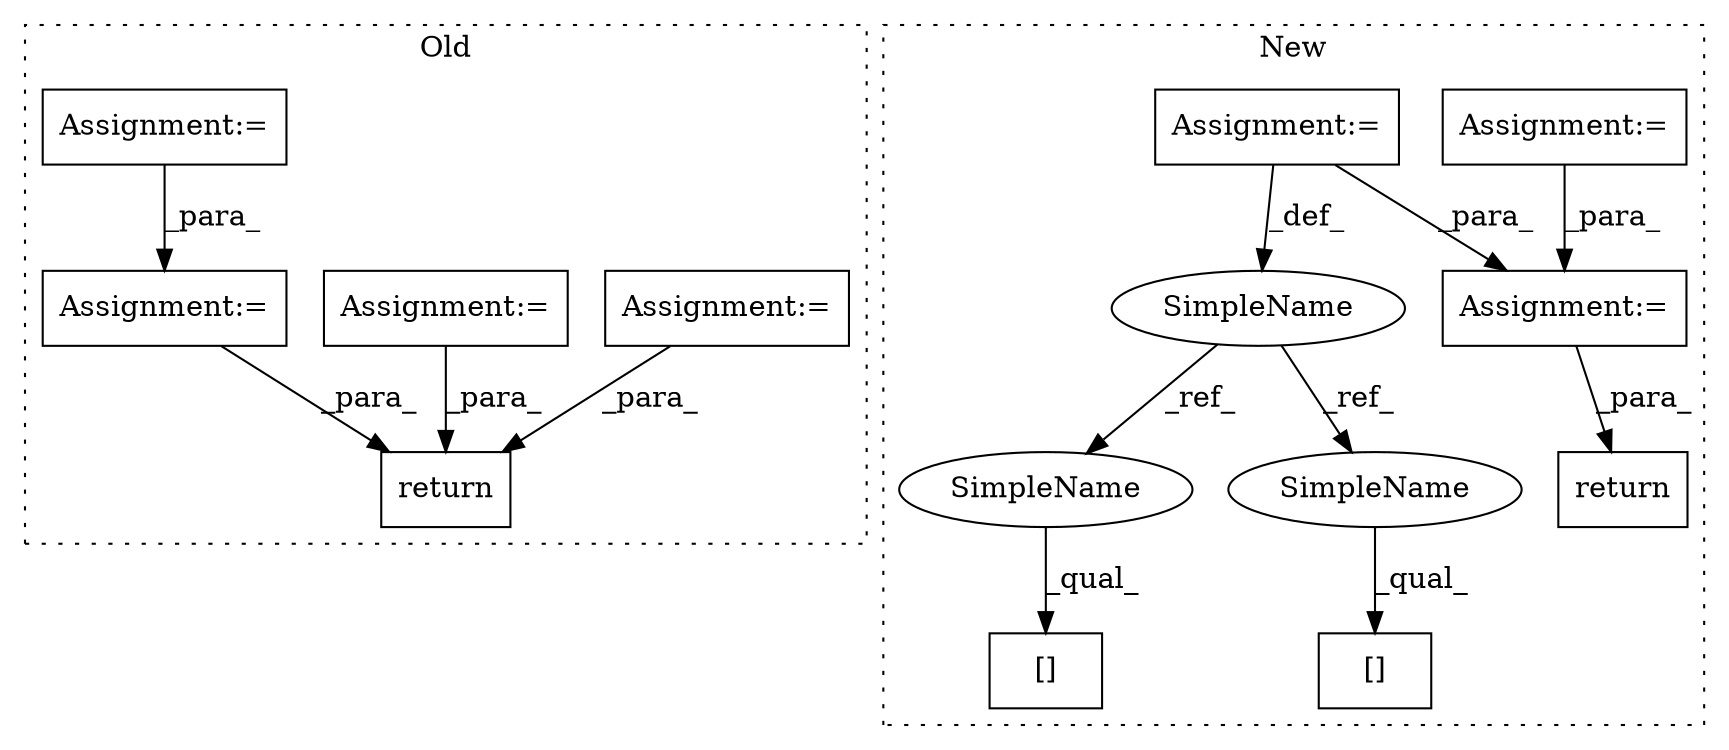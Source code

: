 digraph G {
subgraph cluster0 {
1 [label="return" a="41" s="5779" l="12" shape="box"];
3 [label="Assignment:=" a="7" s="4886" l="1" shape="box"];
7 [label="Assignment:=" a="7" s="5689" l="1" shape="box"];
8 [label="Assignment:=" a="7" s="4930" l="1" shape="box"];
9 [label="Assignment:=" a="7" s="5733" l="1" shape="box"];
label = "Old";
style="dotted";
}
subgraph cluster1 {
2 [label="return" a="41" s="3036" l="12" shape="box"];
4 [label="Assignment:=" a="7" s="2551" l="1" shape="box"];
5 [label="Assignment:=" a="7" s="2390" l="14" shape="box"];
6 [label="Assignment:=" a="7" s="2452" l="1" shape="box"];
10 [label="[]" a="2" s="2713,2731" l="11,1" shape="box"];
11 [label="SimpleName" a="42" s="2478" l="10" shape="ellipse"];
12 [label="[]" a="2" s="2583,2599" l="11,1" shape="box"];
13 [label="SimpleName" a="42" s="2713" l="10" shape="ellipse"];
14 [label="SimpleName" a="42" s="2583" l="10" shape="ellipse"];
label = "New";
style="dotted";
}
3 -> 1 [label="_para_"];
4 -> 2 [label="_para_"];
5 -> 4 [label="_para_"];
6 -> 4 [label="_para_"];
6 -> 11 [label="_def_"];
7 -> 1 [label="_para_"];
8 -> 9 [label="_para_"];
9 -> 1 [label="_para_"];
11 -> 13 [label="_ref_"];
11 -> 14 [label="_ref_"];
13 -> 10 [label="_qual_"];
14 -> 12 [label="_qual_"];
}